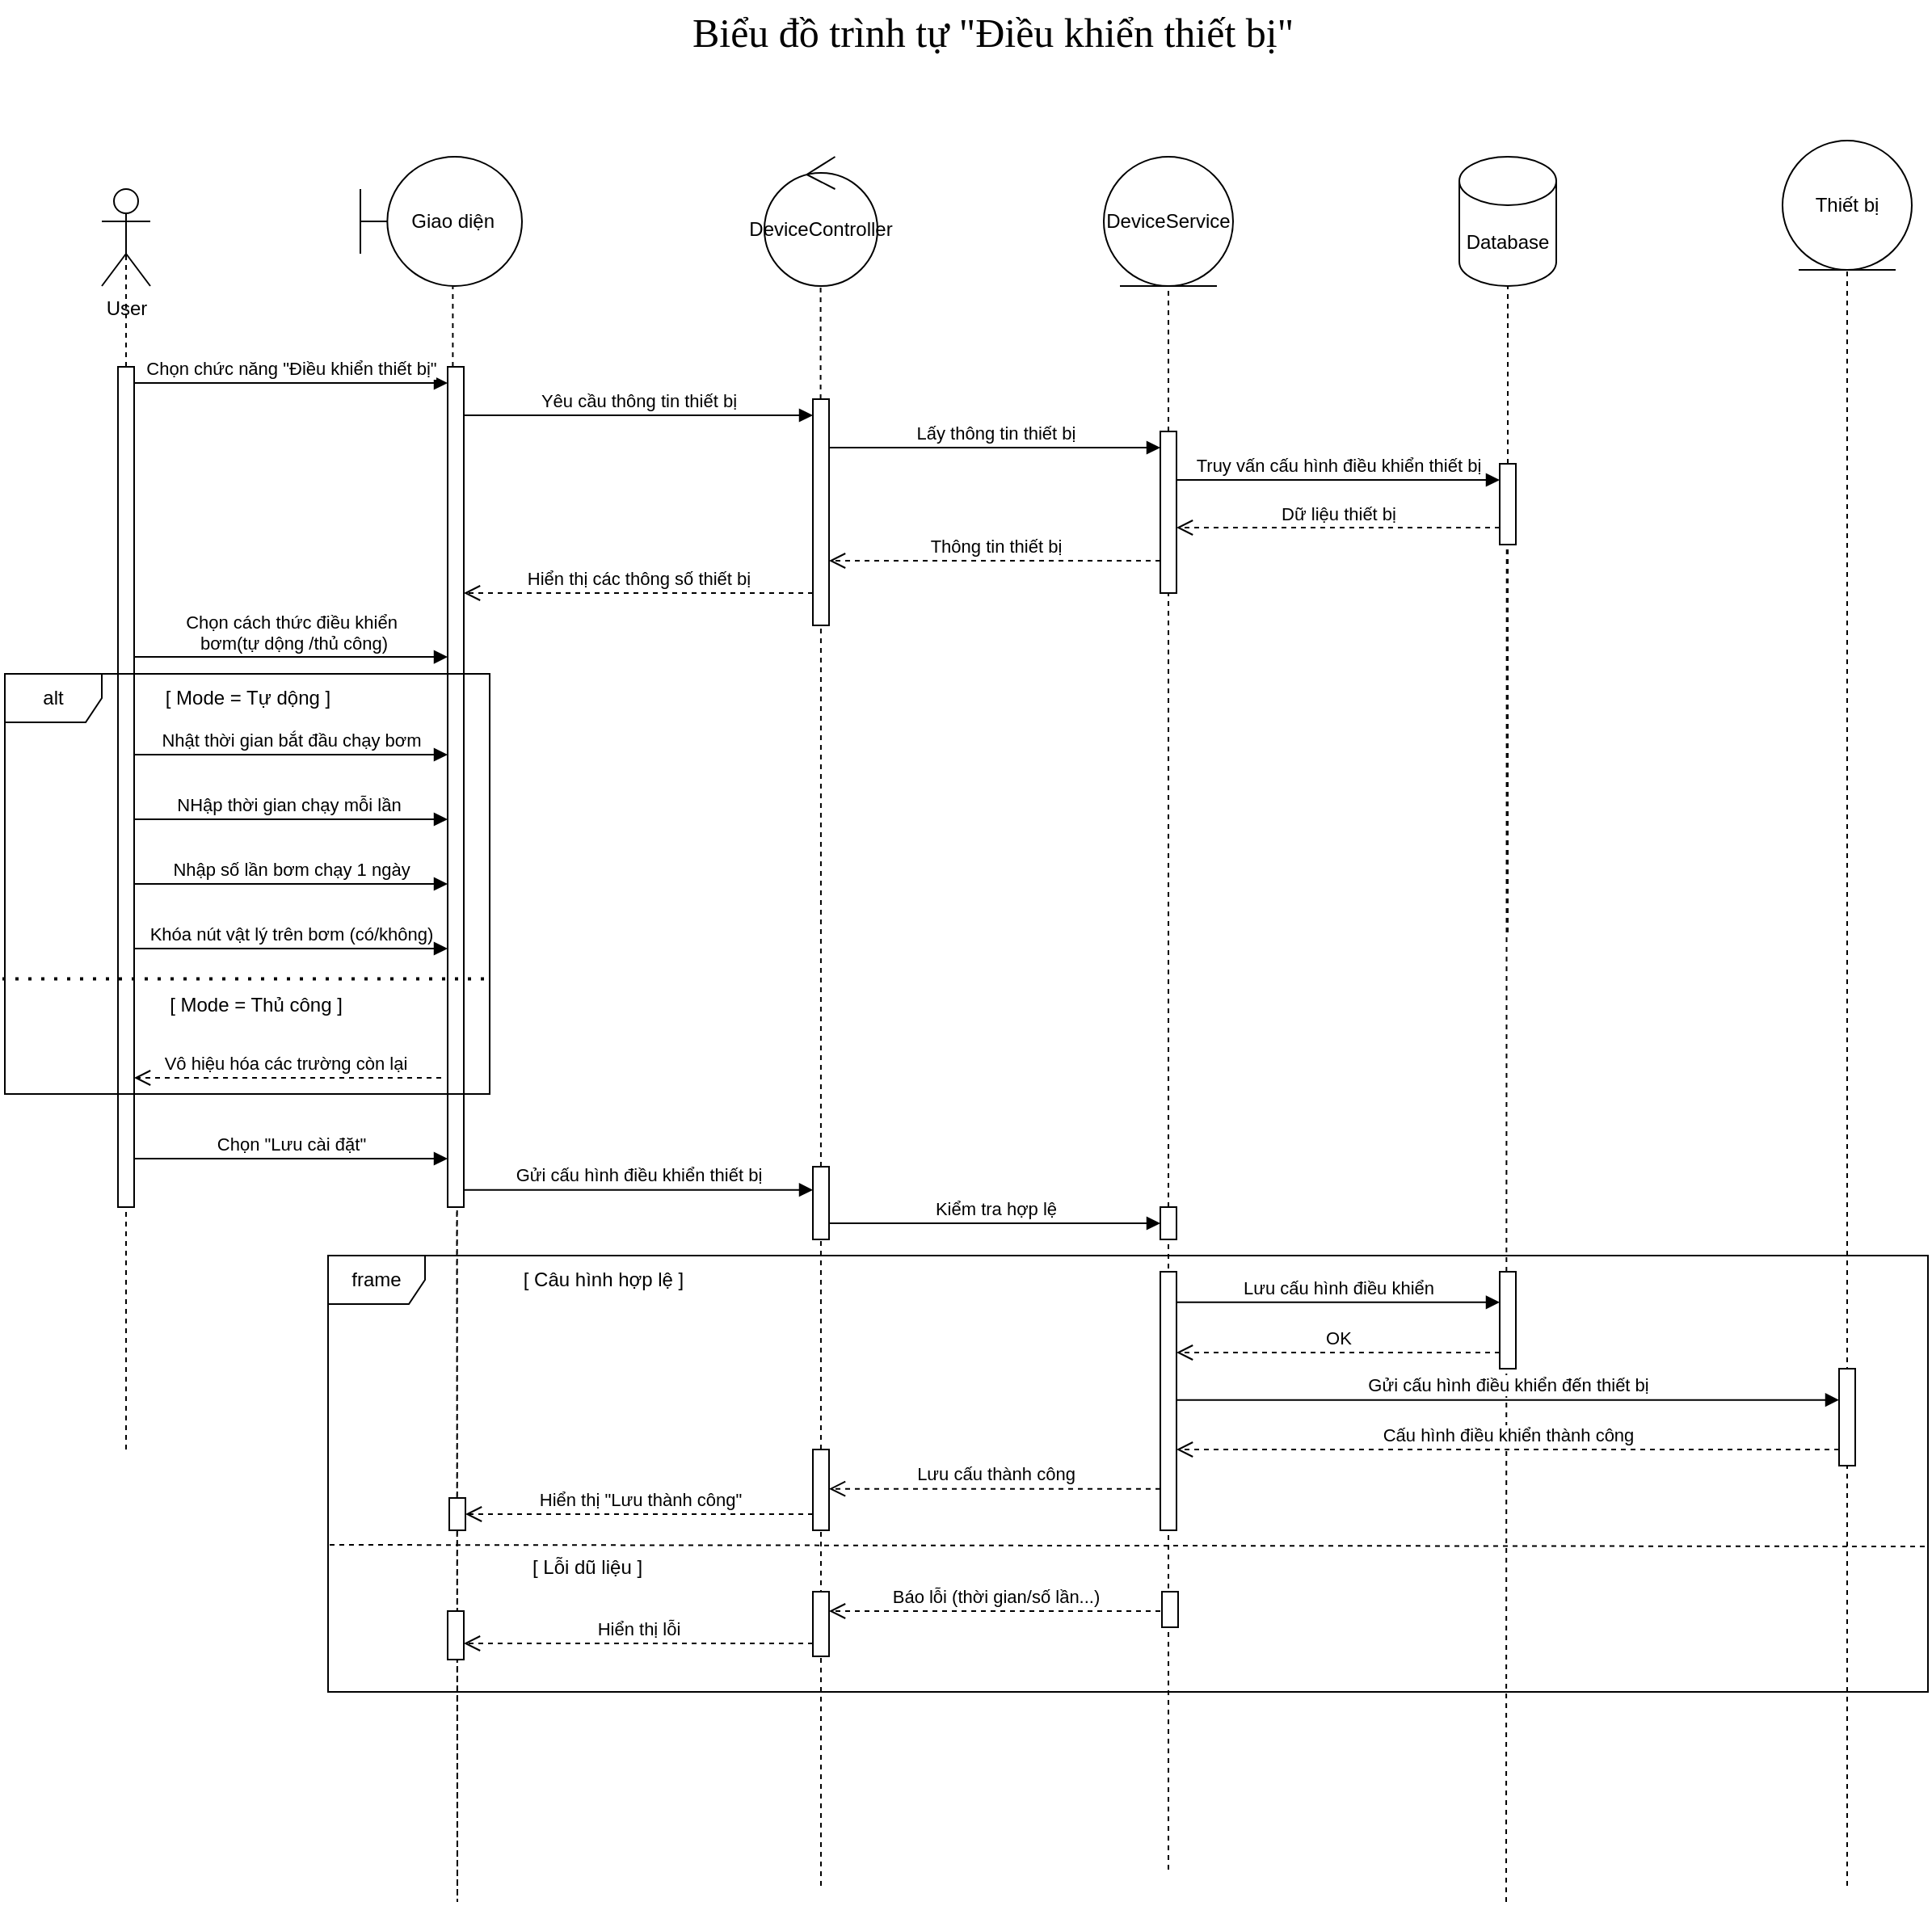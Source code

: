<mxfile version="27.1.3">
  <diagram name="Trang-1" id="0ey7cY34Twr65fHKZ3Bg">
    <mxGraphModel dx="2605" dy="1405" grid="1" gridSize="10" guides="1" tooltips="1" connect="1" arrows="1" fold="1" page="1" pageScale="1" pageWidth="827" pageHeight="1169" math="0" shadow="0">
      <root>
        <mxCell id="0" />
        <mxCell id="1" parent="0" />
        <object label="User" id="WQ25UJfUzHmaRnrnTYZZ-1">
          <mxCell style="shape=umlActor;verticalLabelPosition=bottom;verticalAlign=top;html=1;outlineConnect=0;" parent="1" vertex="1">
            <mxGeometry x="230" y="210" width="30" height="60" as="geometry" />
          </mxCell>
        </object>
        <mxCell id="WQ25UJfUzHmaRnrnTYZZ-2" value="" style="endArrow=none;dashed=1;html=1;rounded=0;entryX=0.5;entryY=0.5;entryDx=0;entryDy=0;entryPerimeter=0;" parent="1" source="WQ25UJfUzHmaRnrnTYZZ-12" target="WQ25UJfUzHmaRnrnTYZZ-1" edge="1">
          <mxGeometry width="50" height="50" relative="1" as="geometry">
            <mxPoint x="250" y="630" as="sourcePoint" />
            <mxPoint x="320" y="380" as="targetPoint" />
          </mxGeometry>
        </mxCell>
        <mxCell id="WQ25UJfUzHmaRnrnTYZZ-3" value="Giao diện&amp;nbsp;" style="shape=umlBoundary;whiteSpace=wrap;html=1;" parent="1" vertex="1">
          <mxGeometry x="390" y="190" width="100" height="80" as="geometry" />
        </mxCell>
        <mxCell id="WQ25UJfUzHmaRnrnTYZZ-4" value="" style="endArrow=none;dashed=1;html=1;rounded=0;entryX=0.572;entryY=1.003;entryDx=0;entryDy=0;entryPerimeter=0;" parent="1" source="WQ25UJfUzHmaRnrnTYZZ-14" target="WQ25UJfUzHmaRnrnTYZZ-3" edge="1">
          <mxGeometry width="50" height="50" relative="1" as="geometry">
            <mxPoint x="401" y="630" as="sourcePoint" />
            <mxPoint x="450" y="370" as="targetPoint" />
          </mxGeometry>
        </mxCell>
        <mxCell id="WQ25UJfUzHmaRnrnTYZZ-5" value="DeviceController" style="ellipse;shape=umlControl;whiteSpace=wrap;html=1;" parent="1" vertex="1">
          <mxGeometry x="640" y="190" width="70" height="80" as="geometry" />
        </mxCell>
        <mxCell id="WQ25UJfUzHmaRnrnTYZZ-6" value="" style="endArrow=none;dashed=1;html=1;rounded=0;entryX=0.497;entryY=1.013;entryDx=0;entryDy=0;entryPerimeter=0;" parent="1" source="WQ25UJfUzHmaRnrnTYZZ-17" target="WQ25UJfUzHmaRnrnTYZZ-5" edge="1">
          <mxGeometry width="50" height="50" relative="1" as="geometry">
            <mxPoint x="675" y="640" as="sourcePoint" />
            <mxPoint x="580" y="370" as="targetPoint" />
          </mxGeometry>
        </mxCell>
        <mxCell id="WQ25UJfUzHmaRnrnTYZZ-7" value="DeviceService" style="ellipse;shape=umlEntity;whiteSpace=wrap;html=1;" parent="1" vertex="1">
          <mxGeometry x="850" y="190" width="80" height="80" as="geometry" />
        </mxCell>
        <mxCell id="WQ25UJfUzHmaRnrnTYZZ-8" value="Database" style="shape=cylinder3;whiteSpace=wrap;html=1;boundedLbl=1;backgroundOutline=1;size=15;" parent="1" vertex="1">
          <mxGeometry x="1070" y="190" width="60" height="80" as="geometry" />
        </mxCell>
        <mxCell id="WQ25UJfUzHmaRnrnTYZZ-9" value="" style="endArrow=none;dashed=1;html=1;rounded=0;entryX=0.5;entryY=1;entryDx=0;entryDy=0;" parent="1" source="WQ25UJfUzHmaRnrnTYZZ-20" target="WQ25UJfUzHmaRnrnTYZZ-7" edge="1">
          <mxGeometry width="50" height="50" relative="1" as="geometry">
            <mxPoint x="890" y="680" as="sourcePoint" />
            <mxPoint x="670" y="380" as="targetPoint" />
          </mxGeometry>
        </mxCell>
        <mxCell id="WQ25UJfUzHmaRnrnTYZZ-10" value="" style="endArrow=none;dashed=1;html=1;rounded=0;entryX=0.5;entryY=1;entryDx=0;entryDy=0;entryPerimeter=0;" parent="1" source="WQ25UJfUzHmaRnrnTYZZ-23" target="WQ25UJfUzHmaRnrnTYZZ-8" edge="1">
          <mxGeometry width="50" height="50" relative="1" as="geometry">
            <mxPoint x="1100" y="670" as="sourcePoint" />
            <mxPoint x="740" y="390" as="targetPoint" />
          </mxGeometry>
        </mxCell>
        <mxCell id="WQ25UJfUzHmaRnrnTYZZ-11" value="" style="endArrow=none;dashed=1;html=1;rounded=0;entryX=0.5;entryY=0.5;entryDx=0;entryDy=0;entryPerimeter=0;" parent="1" target="WQ25UJfUzHmaRnrnTYZZ-12" edge="1">
          <mxGeometry width="50" height="50" relative="1" as="geometry">
            <mxPoint x="245" y="990" as="sourcePoint" />
            <mxPoint x="245" y="240" as="targetPoint" />
          </mxGeometry>
        </mxCell>
        <mxCell id="WQ25UJfUzHmaRnrnTYZZ-12" value="" style="html=1;points=[[0,0,0,0,5],[0,1,0,0,-5],[1,0,0,0,5],[1,1,0,0,-5]];perimeter=orthogonalPerimeter;outlineConnect=0;targetShapes=umlLifeline;portConstraint=eastwest;newEdgeStyle={&quot;curved&quot;:0,&quot;rounded&quot;:0};" parent="1" vertex="1">
          <mxGeometry x="240" y="320" width="10" height="520" as="geometry" />
        </mxCell>
        <mxCell id="WQ25UJfUzHmaRnrnTYZZ-13" value="" style="endArrow=none;dashed=1;html=1;rounded=0;entryX=0.572;entryY=1.003;entryDx=0;entryDy=0;entryPerimeter=0;" parent="1" target="WQ25UJfUzHmaRnrnTYZZ-14" edge="1">
          <mxGeometry width="50" height="50" relative="1" as="geometry">
            <mxPoint x="449.72" y="500" as="sourcePoint" />
            <mxPoint x="401" y="270" as="targetPoint" />
            <Array as="points">
              <mxPoint x="450" y="1270" />
            </Array>
          </mxGeometry>
        </mxCell>
        <mxCell id="WQ25UJfUzHmaRnrnTYZZ-14" value="" style="html=1;points=[[0,0,0,0,5],[0,1,0,0,-5],[1,0,0,0,5],[1,1,0,0,-5]];perimeter=orthogonalPerimeter;outlineConnect=0;targetShapes=umlLifeline;portConstraint=eastwest;newEdgeStyle={&quot;curved&quot;:0,&quot;rounded&quot;:0};" parent="1" vertex="1">
          <mxGeometry x="444" y="320" width="10" height="520" as="geometry" />
        </mxCell>
        <mxCell id="WQ25UJfUzHmaRnrnTYZZ-15" value="Chọn chức năng &quot;Điều khiển thiết bị&quot;" style="html=1;verticalAlign=bottom;endArrow=block;curved=0;rounded=0;" parent="1" target="WQ25UJfUzHmaRnrnTYZZ-14" edge="1">
          <mxGeometry width="80" relative="1" as="geometry">
            <mxPoint x="250" y="330" as="sourcePoint" />
            <mxPoint x="330" y="330" as="targetPoint" />
          </mxGeometry>
        </mxCell>
        <mxCell id="WQ25UJfUzHmaRnrnTYZZ-16" value="" style="endArrow=none;dashed=1;html=1;rounded=0;entryX=0.497;entryY=1.013;entryDx=0;entryDy=0;entryPerimeter=0;" parent="1" source="WQ25UJfUzHmaRnrnTYZZ-71" target="WQ25UJfUzHmaRnrnTYZZ-17" edge="1">
          <mxGeometry width="50" height="50" relative="1" as="geometry">
            <mxPoint x="675" y="990" as="sourcePoint" />
            <mxPoint x="675" y="271" as="targetPoint" />
          </mxGeometry>
        </mxCell>
        <mxCell id="WQ25UJfUzHmaRnrnTYZZ-17" value="" style="html=1;points=[[0,0,0,0,5],[0,1,0,0,-5],[1,0,0,0,5],[1,1,0,0,-5]];perimeter=orthogonalPerimeter;outlineConnect=0;targetShapes=umlLifeline;portConstraint=eastwest;newEdgeStyle={&quot;curved&quot;:0,&quot;rounded&quot;:0};" parent="1" vertex="1">
          <mxGeometry x="670" y="340" width="10" height="140" as="geometry" />
        </mxCell>
        <mxCell id="WQ25UJfUzHmaRnrnTYZZ-18" value="Yêu cầu thông tin thiết bị" style="html=1;verticalAlign=bottom;endArrow=block;curved=0;rounded=0;" parent="1" target="WQ25UJfUzHmaRnrnTYZZ-17" edge="1">
          <mxGeometry width="80" relative="1" as="geometry">
            <mxPoint x="454" y="350" as="sourcePoint" />
            <mxPoint x="534" y="350" as="targetPoint" />
          </mxGeometry>
        </mxCell>
        <mxCell id="WQ25UJfUzHmaRnrnTYZZ-19" value="" style="endArrow=none;dashed=1;html=1;rounded=0;entryX=0.5;entryY=1;entryDx=0;entryDy=0;" parent="1" source="WQ25UJfUzHmaRnrnTYZZ-78" target="WQ25UJfUzHmaRnrnTYZZ-20" edge="1">
          <mxGeometry width="50" height="50" relative="1" as="geometry">
            <mxPoint x="890" y="1000" as="sourcePoint" />
            <mxPoint x="890" y="270" as="targetPoint" />
          </mxGeometry>
        </mxCell>
        <mxCell id="WQ25UJfUzHmaRnrnTYZZ-20" value="" style="html=1;points=[[0,0,0,0,5],[0,1,0,0,-5],[1,0,0,0,5],[1,1,0,0,-5]];perimeter=orthogonalPerimeter;outlineConnect=0;targetShapes=umlLifeline;portConstraint=eastwest;newEdgeStyle={&quot;curved&quot;:0,&quot;rounded&quot;:0};" parent="1" vertex="1">
          <mxGeometry x="885" y="360" width="10" height="100" as="geometry" />
        </mxCell>
        <mxCell id="WQ25UJfUzHmaRnrnTYZZ-21" value="Lấy thông tin thiết bị" style="html=1;verticalAlign=bottom;endArrow=block;curved=0;rounded=0;" parent="1" target="WQ25UJfUzHmaRnrnTYZZ-20" edge="1">
          <mxGeometry width="80" relative="1" as="geometry">
            <mxPoint x="680" y="370" as="sourcePoint" />
            <mxPoint x="760" y="370" as="targetPoint" />
          </mxGeometry>
        </mxCell>
        <mxCell id="WQ25UJfUzHmaRnrnTYZZ-22" value="" style="endArrow=none;dashed=1;html=1;rounded=0;entryX=0.5;entryY=1;entryDx=0;entryDy=0;entryPerimeter=0;" parent="1" target="WQ25UJfUzHmaRnrnTYZZ-23" edge="1">
          <mxGeometry width="50" height="50" relative="1" as="geometry">
            <mxPoint x="1100" y="670" as="sourcePoint" />
            <mxPoint x="1100" y="270" as="targetPoint" />
          </mxGeometry>
        </mxCell>
        <mxCell id="WQ25UJfUzHmaRnrnTYZZ-23" value="" style="html=1;points=[[0,0,0,0,5],[0,1,0,0,-5],[1,0,0,0,5],[1,1,0,0,-5]];perimeter=orthogonalPerimeter;outlineConnect=0;targetShapes=umlLifeline;portConstraint=eastwest;newEdgeStyle={&quot;curved&quot;:0,&quot;rounded&quot;:0};" parent="1" vertex="1">
          <mxGeometry x="1095" y="380" width="10" height="50" as="geometry" />
        </mxCell>
        <mxCell id="WQ25UJfUzHmaRnrnTYZZ-24" value="Truy vấn cấu hình điều khiển thiết bị" style="html=1;verticalAlign=bottom;endArrow=block;curved=0;rounded=0;" parent="1" target="WQ25UJfUzHmaRnrnTYZZ-23" edge="1">
          <mxGeometry width="80" relative="1" as="geometry">
            <mxPoint x="895" y="390" as="sourcePoint" />
            <mxPoint x="975" y="390" as="targetPoint" />
          </mxGeometry>
        </mxCell>
        <mxCell id="WQ25UJfUzHmaRnrnTYZZ-25" value="Dữ liệu thiết bị" style="html=1;verticalAlign=bottom;endArrow=open;dashed=1;endSize=8;curved=0;rounded=0;" parent="1" target="WQ25UJfUzHmaRnrnTYZZ-20" edge="1">
          <mxGeometry relative="1" as="geometry">
            <mxPoint x="1095" y="419.5" as="sourcePoint" />
            <mxPoint x="1015" y="419.5" as="targetPoint" />
          </mxGeometry>
        </mxCell>
        <mxCell id="WQ25UJfUzHmaRnrnTYZZ-26" value="Thông tin thiết bị" style="html=1;verticalAlign=bottom;endArrow=open;dashed=1;endSize=8;curved=0;rounded=0;" parent="1" target="WQ25UJfUzHmaRnrnTYZZ-17" edge="1">
          <mxGeometry relative="1" as="geometry">
            <mxPoint x="885" y="440" as="sourcePoint" />
            <mxPoint x="805" y="440" as="targetPoint" />
          </mxGeometry>
        </mxCell>
        <mxCell id="WQ25UJfUzHmaRnrnTYZZ-27" value="Hiển thị các thông số thiết bị" style="html=1;verticalAlign=bottom;endArrow=open;dashed=1;endSize=8;curved=0;rounded=0;" parent="1" target="WQ25UJfUzHmaRnrnTYZZ-14" edge="1">
          <mxGeometry relative="1" as="geometry">
            <mxPoint x="670" y="460" as="sourcePoint" />
            <mxPoint x="590" y="460" as="targetPoint" />
          </mxGeometry>
        </mxCell>
        <mxCell id="WQ25UJfUzHmaRnrnTYZZ-28" value="Chọn cách thức điều khiển&lt;div&gt;&amp;nbsp;bơm(tự dộng /thủ công)&lt;/div&gt;" style="html=1;verticalAlign=bottom;endArrow=block;curved=0;rounded=0;" parent="1" edge="1">
          <mxGeometry width="80" relative="1" as="geometry">
            <mxPoint x="250" y="499.52" as="sourcePoint" />
            <mxPoint x="444" y="499.52" as="targetPoint" />
          </mxGeometry>
        </mxCell>
        <mxCell id="WQ25UJfUzHmaRnrnTYZZ-36" value="" style="endArrow=none;dashed=1;html=1;rounded=0;entryX=0.5;entryY=1;entryDx=0;entryDy=0;entryPerimeter=0;" parent="1" edge="1">
          <mxGeometry width="50" height="50" relative="1" as="geometry">
            <mxPoint x="1099" y="1270" as="sourcePoint" />
            <mxPoint x="1099.37" y="430" as="targetPoint" />
          </mxGeometry>
        </mxCell>
        <mxCell id="WQ25UJfUzHmaRnrnTYZZ-59" value="Thiết bị" style="ellipse;shape=umlEntity;whiteSpace=wrap;html=1;" parent="1" vertex="1">
          <mxGeometry x="1270" y="180" width="80" height="80" as="geometry" />
        </mxCell>
        <mxCell id="WQ25UJfUzHmaRnrnTYZZ-60" value="" style="endArrow=none;dashed=1;html=1;rounded=0;entryX=0.5;entryY=1;entryDx=0;entryDy=0;" parent="1" target="WQ25UJfUzHmaRnrnTYZZ-59" edge="1">
          <mxGeometry width="50" height="50" relative="1" as="geometry">
            <mxPoint x="1310" y="1260" as="sourcePoint" />
            <mxPoint x="1340" y="400" as="targetPoint" />
          </mxGeometry>
        </mxCell>
        <mxCell id="WQ25UJfUzHmaRnrnTYZZ-61" value="alt" style="shape=umlFrame;whiteSpace=wrap;html=1;pointerEvents=0;" parent="1" vertex="1">
          <mxGeometry x="170" y="510" width="300" height="260" as="geometry" />
        </mxCell>
        <mxCell id="WQ25UJfUzHmaRnrnTYZZ-62" value="[ Mode = Tự dộng ]" style="text;html=1;align=center;verticalAlign=middle;resizable=0;points=[];autosize=1;strokeColor=none;fillColor=none;" parent="1" vertex="1">
          <mxGeometry x="255" y="510" width="130" height="30" as="geometry" />
        </mxCell>
        <mxCell id="WQ25UJfUzHmaRnrnTYZZ-63" value="Nhật thời gian bắt đầu chạy bơm" style="html=1;verticalAlign=bottom;endArrow=block;curved=0;rounded=0;" parent="1" target="WQ25UJfUzHmaRnrnTYZZ-14" edge="1">
          <mxGeometry width="80" relative="1" as="geometry">
            <mxPoint x="250" y="560" as="sourcePoint" />
            <mxPoint x="400" y="560" as="targetPoint" />
          </mxGeometry>
        </mxCell>
        <mxCell id="WQ25UJfUzHmaRnrnTYZZ-64" value="NHập thời gian chạy mỗi lần&amp;nbsp;" style="html=1;verticalAlign=bottom;endArrow=block;curved=0;rounded=0;" parent="1" target="WQ25UJfUzHmaRnrnTYZZ-14" edge="1">
          <mxGeometry width="80" relative="1" as="geometry">
            <mxPoint x="250" y="600" as="sourcePoint" />
            <mxPoint x="330" y="600" as="targetPoint" />
          </mxGeometry>
        </mxCell>
        <mxCell id="WQ25UJfUzHmaRnrnTYZZ-65" value="Nhập số lần bơm chạy 1 ngày" style="html=1;verticalAlign=bottom;endArrow=block;curved=0;rounded=0;" parent="1" target="WQ25UJfUzHmaRnrnTYZZ-14" edge="1">
          <mxGeometry width="80" relative="1" as="geometry">
            <mxPoint x="250" y="640" as="sourcePoint" />
            <mxPoint x="290" y="640" as="targetPoint" />
          </mxGeometry>
        </mxCell>
        <mxCell id="WQ25UJfUzHmaRnrnTYZZ-66" value="Khóa nút vật lý trên bơm (có/không)" style="html=1;verticalAlign=bottom;endArrow=block;curved=0;rounded=0;" parent="1" target="WQ25UJfUzHmaRnrnTYZZ-14" edge="1">
          <mxGeometry width="80" relative="1" as="geometry">
            <mxPoint x="250" y="680" as="sourcePoint" />
            <mxPoint x="330" y="680" as="targetPoint" />
          </mxGeometry>
        </mxCell>
        <mxCell id="WQ25UJfUzHmaRnrnTYZZ-67" value="" style="endArrow=none;dashed=1;html=1;dashPattern=1 3;strokeWidth=2;rounded=0;exitX=0;exitY=0.659;exitDx=0;exitDy=0;exitPerimeter=0;entryX=1.01;entryY=0.659;entryDx=0;entryDy=0;entryPerimeter=0;" parent="1" edge="1">
          <mxGeometry width="50" height="50" relative="1" as="geometry">
            <mxPoint x="168.5" y="698.75" as="sourcePoint" />
            <mxPoint x="471.5" y="698.75" as="targetPoint" />
          </mxGeometry>
        </mxCell>
        <mxCell id="WQ25UJfUzHmaRnrnTYZZ-68" value="[ Mode = Thủ công ]" style="text;html=1;align=center;verticalAlign=middle;resizable=0;points=[];autosize=1;strokeColor=none;fillColor=none;" parent="1" vertex="1">
          <mxGeometry x="260" y="700" width="130" height="30" as="geometry" />
        </mxCell>
        <mxCell id="WQ25UJfUzHmaRnrnTYZZ-69" value="Vô hiệu hóa các trường còn lại&amp;nbsp;" style="html=1;verticalAlign=bottom;endArrow=open;dashed=1;endSize=8;curved=0;rounded=0;" parent="1" edge="1">
          <mxGeometry relative="1" as="geometry">
            <mxPoint x="440" y="760" as="sourcePoint" />
            <mxPoint x="250" y="760.0" as="targetPoint" />
          </mxGeometry>
        </mxCell>
        <mxCell id="WQ25UJfUzHmaRnrnTYZZ-70" value="Chọn &quot;Lưu cài đặt&quot;" style="html=1;verticalAlign=bottom;endArrow=block;curved=0;rounded=0;" parent="1" target="WQ25UJfUzHmaRnrnTYZZ-14" edge="1">
          <mxGeometry width="80" relative="1" as="geometry">
            <mxPoint x="250" y="810" as="sourcePoint" />
            <mxPoint x="440" y="810" as="targetPoint" />
          </mxGeometry>
        </mxCell>
        <mxCell id="WQ25UJfUzHmaRnrnTYZZ-72" value="Gửi cấu hình điều khiển thiết bị" style="html=1;verticalAlign=bottom;endArrow=block;curved=0;rounded=0;" parent="1" target="WQ25UJfUzHmaRnrnTYZZ-71" edge="1">
          <mxGeometry width="80" relative="1" as="geometry">
            <mxPoint x="454" y="829.37" as="sourcePoint" />
            <mxPoint x="534" y="829.37" as="targetPoint" />
          </mxGeometry>
        </mxCell>
        <mxCell id="WQ25UJfUzHmaRnrnTYZZ-73" value="" style="endArrow=none;dashed=1;html=1;rounded=0;entryX=0.497;entryY=1.013;entryDx=0;entryDy=0;entryPerimeter=0;" parent="1" target="WQ25UJfUzHmaRnrnTYZZ-71" edge="1">
          <mxGeometry width="50" height="50" relative="1" as="geometry">
            <mxPoint x="675" y="1260" as="sourcePoint" />
            <mxPoint x="675" y="482" as="targetPoint" />
          </mxGeometry>
        </mxCell>
        <mxCell id="WQ25UJfUzHmaRnrnTYZZ-71" value="" style="html=1;points=[[0,0,0,0,5],[0,1,0,0,-5],[1,0,0,0,5],[1,1,0,0,-5]];perimeter=orthogonalPerimeter;outlineConnect=0;targetShapes=umlLifeline;portConstraint=eastwest;newEdgeStyle={&quot;curved&quot;:0,&quot;rounded&quot;:0};" parent="1" vertex="1">
          <mxGeometry x="670" y="815" width="10" height="45" as="geometry" />
        </mxCell>
        <mxCell id="WQ25UJfUzHmaRnrnTYZZ-76" value="Kiểm tra hợp lệ" style="html=1;verticalAlign=bottom;endArrow=block;curved=0;rounded=0;" parent="1" target="WQ25UJfUzHmaRnrnTYZZ-78" edge="1">
          <mxGeometry width="80" relative="1" as="geometry">
            <mxPoint x="680" y="850" as="sourcePoint" />
            <mxPoint x="860" y="850" as="targetPoint" />
          </mxGeometry>
        </mxCell>
        <mxCell id="WQ25UJfUzHmaRnrnTYZZ-77" value="" style="endArrow=none;dashed=1;html=1;rounded=0;entryX=0.5;entryY=1;entryDx=0;entryDy=0;" parent="1" target="WQ25UJfUzHmaRnrnTYZZ-78" edge="1">
          <mxGeometry width="50" height="50" relative="1" as="geometry">
            <mxPoint x="890" y="1250" as="sourcePoint" />
            <mxPoint x="890" y="460" as="targetPoint" />
          </mxGeometry>
        </mxCell>
        <mxCell id="WQ25UJfUzHmaRnrnTYZZ-78" value="" style="html=1;points=[[0,0,0,0,5],[0,1,0,0,-5],[1,0,0,0,5],[1,1,0,0,-5]];perimeter=orthogonalPerimeter;outlineConnect=0;targetShapes=umlLifeline;portConstraint=eastwest;newEdgeStyle={&quot;curved&quot;:0,&quot;rounded&quot;:0};" parent="1" vertex="1">
          <mxGeometry x="885" y="840" width="10" height="20" as="geometry" />
        </mxCell>
        <mxCell id="WQ25UJfUzHmaRnrnTYZZ-79" value="frame" style="shape=umlFrame;whiteSpace=wrap;html=1;pointerEvents=0;" parent="1" vertex="1">
          <mxGeometry x="370" y="870" width="990" height="270" as="geometry" />
        </mxCell>
        <mxCell id="WQ25UJfUzHmaRnrnTYZZ-80" value="[ Câu hình hợp lệ ]" style="text;html=1;align=center;verticalAlign=middle;resizable=0;points=[];autosize=1;strokeColor=none;fillColor=none;" parent="1" vertex="1">
          <mxGeometry x="480" y="870" width="120" height="30" as="geometry" />
        </mxCell>
        <mxCell id="WQ25UJfUzHmaRnrnTYZZ-81" value="" style="html=1;points=[[0,0,0,0,5],[0,1,0,0,-5],[1,0,0,0,5],[1,1,0,0,-5]];perimeter=orthogonalPerimeter;outlineConnect=0;targetShapes=umlLifeline;portConstraint=eastwest;newEdgeStyle={&quot;curved&quot;:0,&quot;rounded&quot;:0};" parent="1" vertex="1">
          <mxGeometry x="670" y="990" width="10" height="50" as="geometry" />
        </mxCell>
        <mxCell id="WQ25UJfUzHmaRnrnTYZZ-82" value="" style="html=1;points=[[0,0,0,0,5],[0,1,0,0,-5],[1,0,0,0,5],[1,1,0,0,-5]];perimeter=orthogonalPerimeter;outlineConnect=0;targetShapes=umlLifeline;portConstraint=eastwest;newEdgeStyle={&quot;curved&quot;:0,&quot;rounded&quot;:0};" parent="1" vertex="1">
          <mxGeometry x="885" y="880" width="10" height="160" as="geometry" />
        </mxCell>
        <mxCell id="WQ25UJfUzHmaRnrnTYZZ-83" value="" style="html=1;points=[[0,0,0,0,5],[0,1,0,0,-5],[1,0,0,0,5],[1,1,0,0,-5]];perimeter=orthogonalPerimeter;outlineConnect=0;targetShapes=umlLifeline;portConstraint=eastwest;newEdgeStyle={&quot;curved&quot;:0,&quot;rounded&quot;:0};" parent="1" vertex="1">
          <mxGeometry x="1095" y="880" width="10" height="60" as="geometry" />
        </mxCell>
        <mxCell id="WQ25UJfUzHmaRnrnTYZZ-84" value="" style="html=1;points=[[0,0,0,0,5],[0,1,0,0,-5],[1,0,0,0,5],[1,1,0,0,-5]];perimeter=orthogonalPerimeter;outlineConnect=0;targetShapes=umlLifeline;portConstraint=eastwest;newEdgeStyle={&quot;curved&quot;:0,&quot;rounded&quot;:0};" parent="1" vertex="1">
          <mxGeometry x="1305" y="940" width="10" height="60" as="geometry" />
        </mxCell>
        <mxCell id="WQ25UJfUzHmaRnrnTYZZ-85" value="Lưu cấu hình điều khiển" style="html=1;verticalAlign=bottom;endArrow=block;curved=0;rounded=0;" parent="1" target="WQ25UJfUzHmaRnrnTYZZ-83" edge="1">
          <mxGeometry width="80" relative="1" as="geometry">
            <mxPoint x="895" y="898.89" as="sourcePoint" />
            <mxPoint x="975" y="898.89" as="targetPoint" />
          </mxGeometry>
        </mxCell>
        <mxCell id="WQ25UJfUzHmaRnrnTYZZ-86" value="OK" style="html=1;verticalAlign=bottom;endArrow=open;dashed=1;endSize=8;curved=0;rounded=0;" parent="1" target="WQ25UJfUzHmaRnrnTYZZ-82" edge="1">
          <mxGeometry relative="1" as="geometry">
            <mxPoint x="1095" y="930" as="sourcePoint" />
            <mxPoint x="1015" y="930" as="targetPoint" />
          </mxGeometry>
        </mxCell>
        <mxCell id="WQ25UJfUzHmaRnrnTYZZ-88" value="Gửi cấu hình điều khiển đến thiết bị" style="html=1;verticalAlign=bottom;endArrow=block;curved=0;rounded=0;" parent="1" target="WQ25UJfUzHmaRnrnTYZZ-84" edge="1">
          <mxGeometry width="80" relative="1" as="geometry">
            <mxPoint x="895" y="959.33" as="sourcePoint" />
            <mxPoint x="975" y="959.33" as="targetPoint" />
          </mxGeometry>
        </mxCell>
        <mxCell id="WQ25UJfUzHmaRnrnTYZZ-89" value="Cấu hình điều khiển thành công" style="html=1;verticalAlign=bottom;endArrow=open;dashed=1;endSize=8;curved=0;rounded=0;" parent="1" target="WQ25UJfUzHmaRnrnTYZZ-82" edge="1">
          <mxGeometry relative="1" as="geometry">
            <mxPoint x="1305" y="990" as="sourcePoint" />
            <mxPoint x="1225" y="990" as="targetPoint" />
          </mxGeometry>
        </mxCell>
        <mxCell id="WQ25UJfUzHmaRnrnTYZZ-90" value="Lưu cấu thành công" style="html=1;verticalAlign=bottom;endArrow=open;dashed=1;endSize=8;curved=0;rounded=0;" parent="1" target="WQ25UJfUzHmaRnrnTYZZ-81" edge="1">
          <mxGeometry relative="1" as="geometry">
            <mxPoint x="885" y="1014.33" as="sourcePoint" />
            <mxPoint x="805" y="1014.33" as="targetPoint" />
          </mxGeometry>
        </mxCell>
        <mxCell id="WQ25UJfUzHmaRnrnTYZZ-91" value="" style="html=1;points=[[0,0,0,0,5],[0,1,0,0,-5],[1,0,0,0,5],[1,1,0,0,-5]];perimeter=orthogonalPerimeter;outlineConnect=0;targetShapes=umlLifeline;portConstraint=eastwest;newEdgeStyle={&quot;curved&quot;:0,&quot;rounded&quot;:0};" parent="1" vertex="1">
          <mxGeometry x="445" y="1020" width="10" height="20" as="geometry" />
        </mxCell>
        <mxCell id="WQ25UJfUzHmaRnrnTYZZ-92" value="Hiển thị &quot;Lưu thành công&quot;" style="html=1;verticalAlign=bottom;endArrow=open;dashed=1;endSize=8;curved=0;rounded=0;" parent="1" target="WQ25UJfUzHmaRnrnTYZZ-91" edge="1">
          <mxGeometry relative="1" as="geometry">
            <mxPoint x="670" y="1030" as="sourcePoint" />
            <mxPoint x="590" y="1030" as="targetPoint" />
          </mxGeometry>
        </mxCell>
        <mxCell id="WQ25UJfUzHmaRnrnTYZZ-93" value="" style="endArrow=none;dashed=1;html=1;rounded=0;exitX=0.001;exitY=0.663;exitDx=0;exitDy=0;exitPerimeter=0;" parent="1" source="WQ25UJfUzHmaRnrnTYZZ-79" edge="1">
          <mxGeometry width="50" height="50" relative="1" as="geometry">
            <mxPoint x="610" y="1060" as="sourcePoint" />
            <mxPoint x="1360" y="1050" as="targetPoint" />
          </mxGeometry>
        </mxCell>
        <mxCell id="WQ25UJfUzHmaRnrnTYZZ-94" value="[ Lỗi dũ liệu ]" style="text;html=1;align=center;verticalAlign=middle;resizable=0;points=[];autosize=1;strokeColor=none;fillColor=none;" parent="1" vertex="1">
          <mxGeometry x="485" y="1048" width="90" height="30" as="geometry" />
        </mxCell>
        <mxCell id="WQ25UJfUzHmaRnrnTYZZ-95" value="" style="html=1;points=[[0,0,0,0,5],[0,1,0,0,-5],[1,0,0,0,5],[1,1,0,0,-5]];perimeter=orthogonalPerimeter;outlineConnect=0;targetShapes=umlLifeline;portConstraint=eastwest;newEdgeStyle={&quot;curved&quot;:0,&quot;rounded&quot;:0};" parent="1" vertex="1">
          <mxGeometry x="886" y="1078" width="10" height="22" as="geometry" />
        </mxCell>
        <mxCell id="WQ25UJfUzHmaRnrnTYZZ-96" value="" style="html=1;points=[[0,0,0,0,5],[0,1,0,0,-5],[1,0,0,0,5],[1,1,0,0,-5]];perimeter=orthogonalPerimeter;outlineConnect=0;targetShapes=umlLifeline;portConstraint=eastwest;newEdgeStyle={&quot;curved&quot;:0,&quot;rounded&quot;:0};" parent="1" vertex="1">
          <mxGeometry x="670" y="1078" width="10" height="40" as="geometry" />
        </mxCell>
        <mxCell id="WQ25UJfUzHmaRnrnTYZZ-97" value="" style="html=1;points=[[0,0,0,0,5],[0,1,0,0,-5],[1,0,0,0,5],[1,1,0,0,-5]];perimeter=orthogonalPerimeter;outlineConnect=0;targetShapes=umlLifeline;portConstraint=eastwest;newEdgeStyle={&quot;curved&quot;:0,&quot;rounded&quot;:0};" parent="1" vertex="1">
          <mxGeometry x="444" y="1090" width="10" height="30" as="geometry" />
        </mxCell>
        <mxCell id="WQ25UJfUzHmaRnrnTYZZ-98" value="Báo lỗi (thời gian/số lần...)" style="html=1;verticalAlign=bottom;endArrow=open;dashed=1;endSize=8;curved=0;rounded=0;" parent="1" target="WQ25UJfUzHmaRnrnTYZZ-96" edge="1">
          <mxGeometry x="0.002" relative="1" as="geometry">
            <mxPoint x="885" y="1090" as="sourcePoint" />
            <mxPoint x="805" y="1090" as="targetPoint" />
            <mxPoint as="offset" />
          </mxGeometry>
        </mxCell>
        <mxCell id="WQ25UJfUzHmaRnrnTYZZ-99" value="Hiển thị lỗi" style="html=1;verticalAlign=bottom;endArrow=open;dashed=1;endSize=8;curved=0;rounded=0;" parent="1" target="WQ25UJfUzHmaRnrnTYZZ-97" edge="1">
          <mxGeometry relative="1" as="geometry">
            <mxPoint x="670" y="1110" as="sourcePoint" />
            <mxPoint x="590" y="1110" as="targetPoint" />
          </mxGeometry>
        </mxCell>
        <mxCell id="5q9Kn3Ewofm7PvSQ5ZNj-1" value="&lt;font style=&quot;font-size: 25px;&quot; face=&quot;Verdana&quot;&gt;Biểu đồ trình tự &quot;Điều khiển thiết bị&quot;&lt;/font&gt;" style="text;html=1;align=center;verticalAlign=middle;resizable=0;points=[];autosize=1;strokeColor=none;fillColor=none;" vertex="1" parent="1">
          <mxGeometry x="541" y="93" width="480" height="40" as="geometry" />
        </mxCell>
      </root>
    </mxGraphModel>
  </diagram>
</mxfile>
